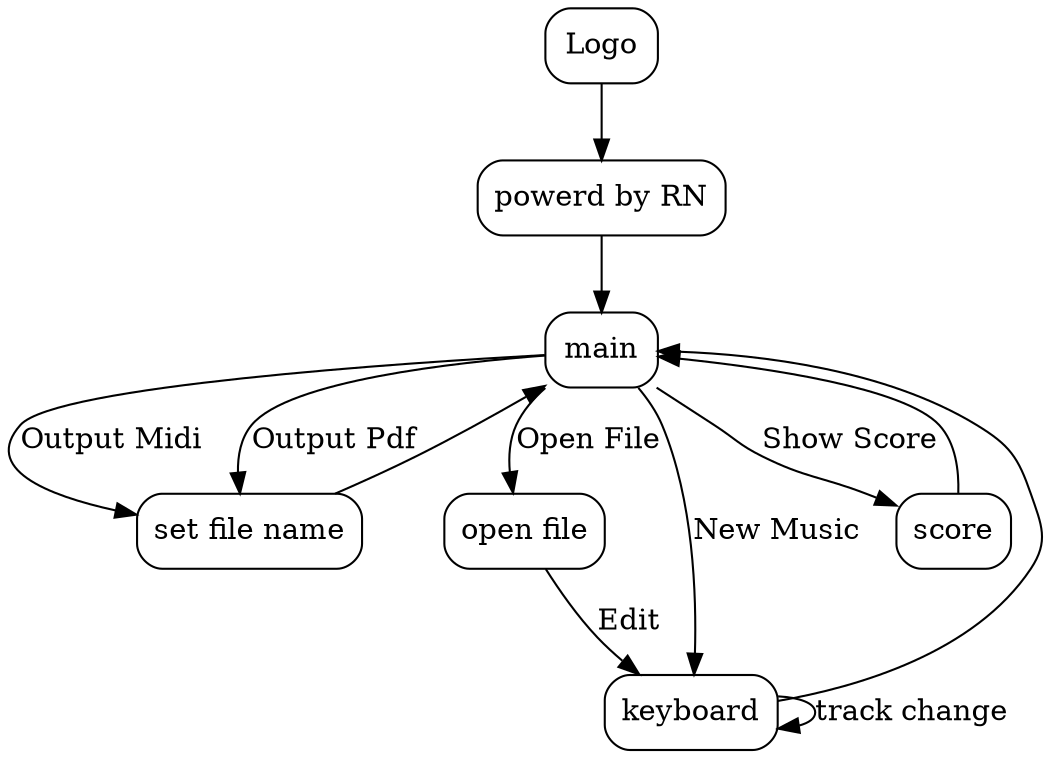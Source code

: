 digraph G {
    rankdir="TD"
    node[shape="box",style="rounded"]

    logo[label="Logo"]
    rn[label="powerd by RN"]
    main[label="main"]
    file[label="set file name"]
    ofile[label="open file"]
    kbd[label="keyboard"]
    score[label="score"]

    logo -> rn
    rn -> main
    main -> file[label="Output Midi"]
    main -> file[label="Output Pdf"]
    file -> main
    main -> kbd[label="New Music"]
    main -> ofile[label="Open File"]
    ofile -> kbd [label="Edit"]
    kbd -> main
    kbd -> kbd[label="track change"]
    main -> score[label="Show Score"]
    score -> main

}